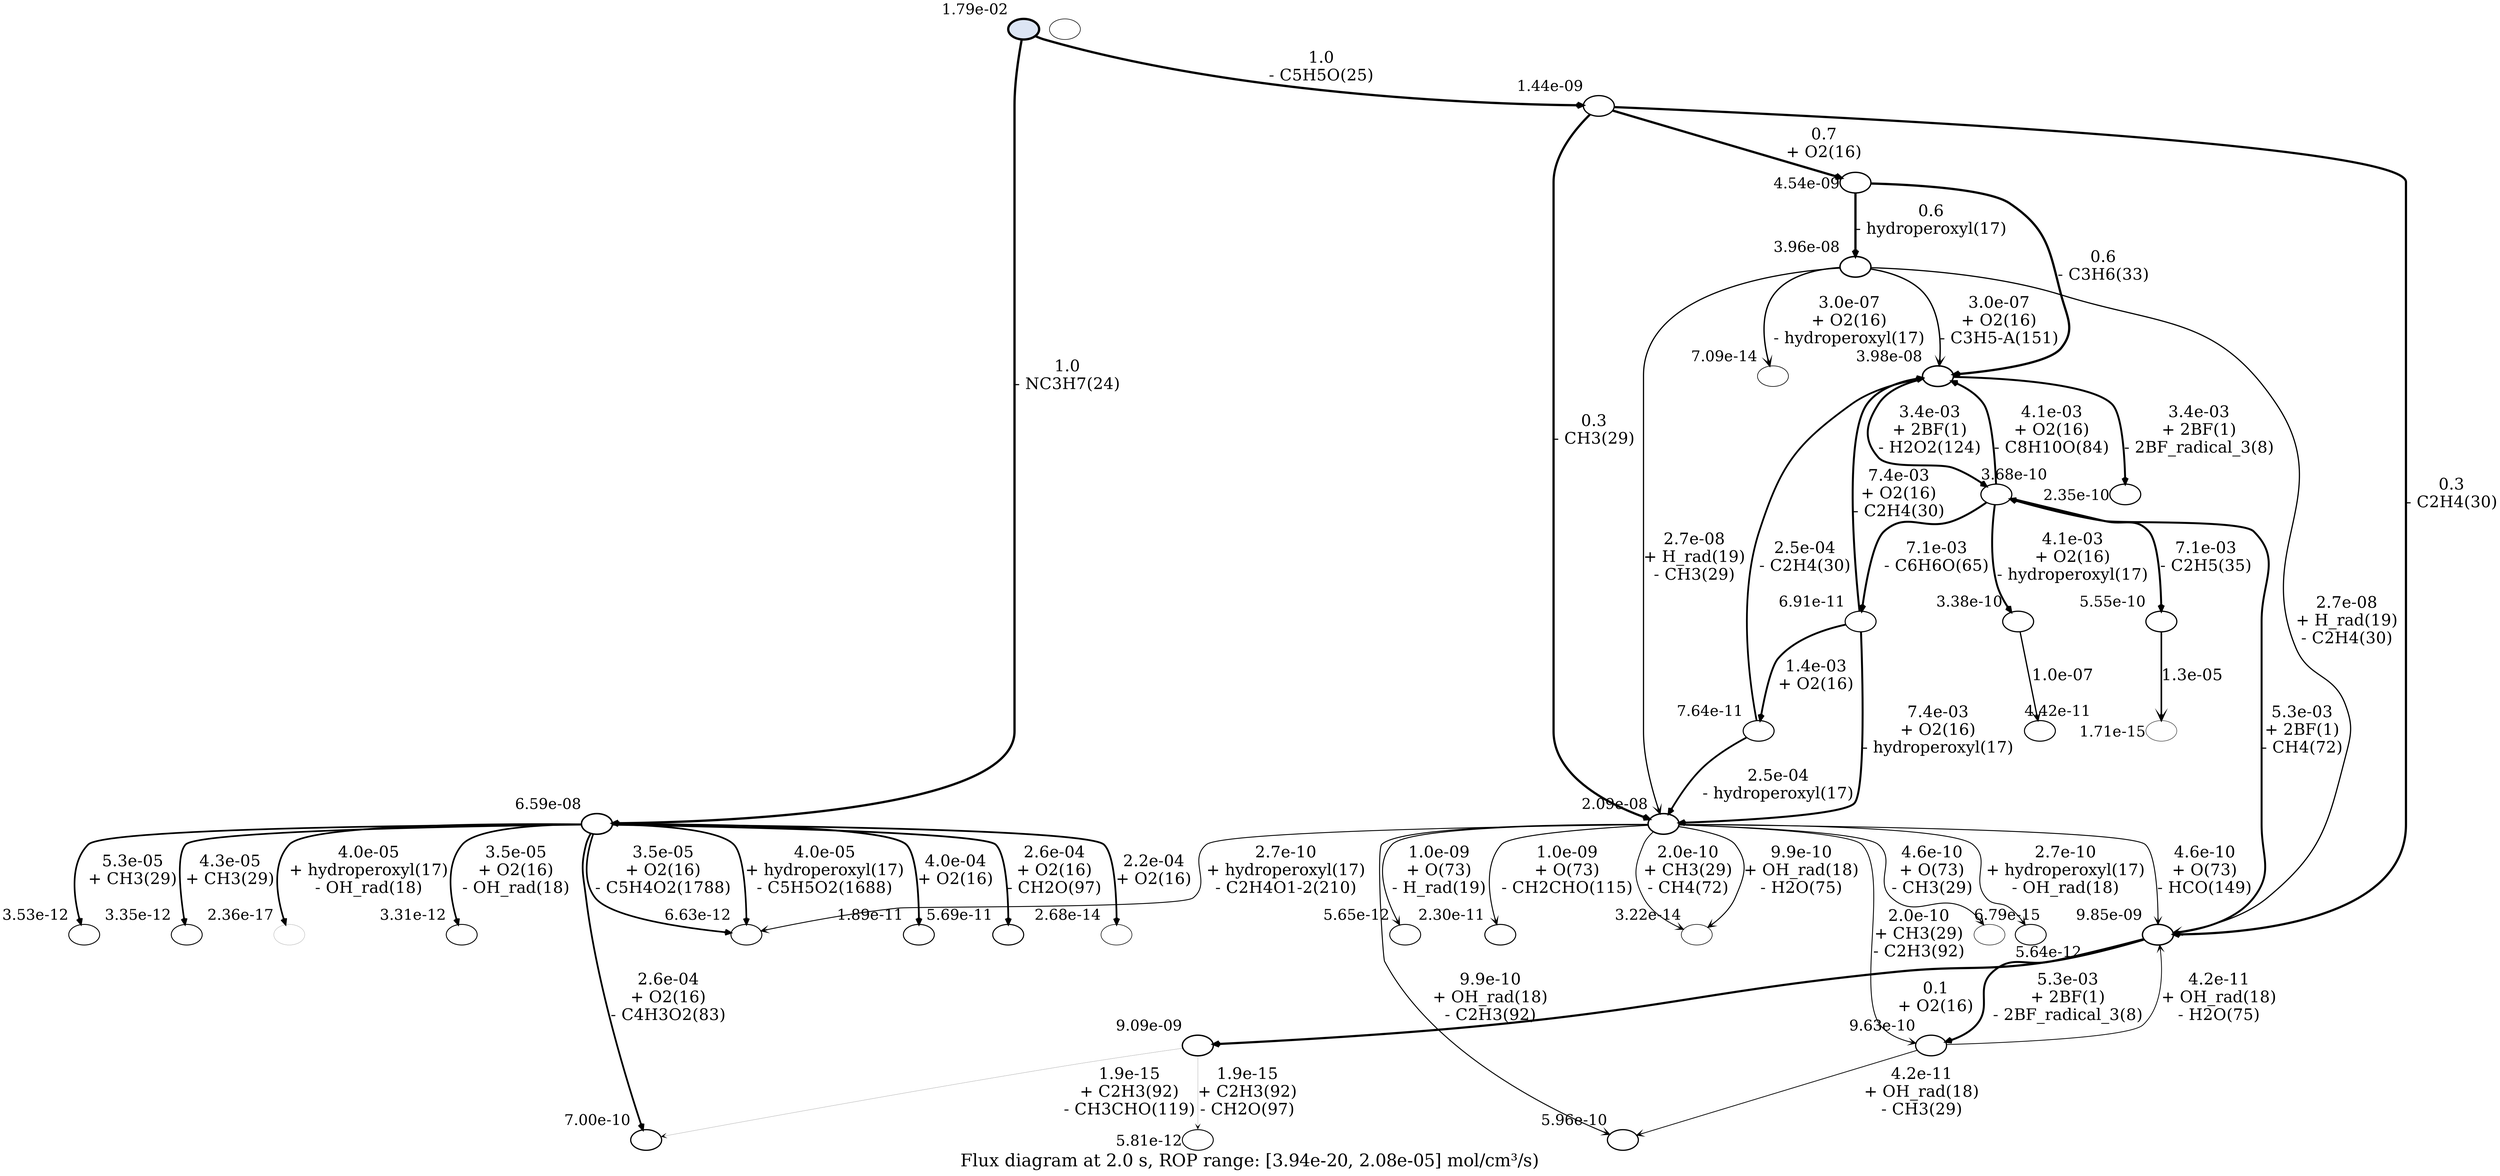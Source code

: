 digraph G {
fontsize=30;
label="Flux diagram at 2.0 s, ROP range: [3.94e-20, 2.08e-05] mol/cm³/s)";
"2BF(1)" [fillcolor="#DCE5F4", fontsize=26, image="/home/nelly/Code/scripts/Flux_diagram_T3/models/images/CCCCC1=CC=CO1.png", label="", penwidth="4.0", style=filled, xlabel="1.79e-02"];
"C5H5O(25)" [fontsize=26, image="/home/nelly/Code/scripts/Flux_diagram_T3/models/images/[CH2]C1=CC=CO1.png", label="", penwidth="2.612174003285728", xlabel="6.59e-08"];
"NC3H7(24)" [fontsize=26, image="/home/nelly/Code/scripts/Flux_diagram_T3/models/images/[CH2]CC.png", label="", penwidth="2.188045771722405", xlabel="1.44e-09"];
"2BF(1)" -> "C5H5O(25)"  [arrowhead=vee, fontsize=28, label="1.0\n- NC3H7(24)", penwidth="4.0"];
"2BF(1)" -> "NC3H7(24)"  [arrowhead=vee, fontsize=28, label="1.0\n- C5H5O(25)", penwidth="4.0"];
"NC3H7O2(27)" [fontsize=26, image="/home/nelly/Code/scripts/Flux_diagram_T3/models/images/CCCO[O].png", label="", penwidth="2.315484363086707", xlabel="4.54e-09"];
"NC3H7(24)" -> "NC3H7O2(27)"  [arrowhead=vee, fontsize=28, label="0.7\n+ O2(16)", penwidth="3.9531118597733945"];
"C2H4(30)" [fontsize=26, image="/home/nelly/Code/scripts/Flux_diagram_T3/models/images/C=C.png", label="", penwidth="2.4850666138707735", xlabel="2.09e-08"];
"CH3(29)" [fontsize=26, image="/home/nelly/Code/scripts/Flux_diagram_T3/models/images/[CH3].png", label="", penwidth="2.401348802017171", xlabel="9.85e-09"];
"NC3H7(24)" -> "C2H4(30)"  [arrowhead=vee, fontsize=28, label="0.3\n- CH3(29)", penwidth="3.86596075946327"];
"NC3H7(24)" -> "CH3(29)"  [arrowhead=vee, fontsize=28, label="0.3\n- C2H4(30)", penwidth="3.86596075946327"];
"CH3O2(42)" [fontsize=26, image="/home/nelly/Code/scripts/Flux_diagram_T3/models/images/CO[O].png", label="", penwidth="2.392472901616007", xlabel="9.09e-09"];
"CH3(29)" -> "CH3O2(42)"  [arrowhead=vee, fontsize=28, label="0.1\n+ O2(16)", penwidth="3.7785081320393186"];
"2BF_radical_3(8)" [fontsize=26, image="/home/nelly/Code/scripts/Flux_diagram_T3/models/images/CCC[CH]C1=CC=CO1.png", label="", penwidth="2.036769852662828", xlabel="3.68e-10"];
"CH4(72)" [fontsize=26, image="/home/nelly/Code/scripts/Flux_diagram_T3/models/images/C.png", label="", penwidth="2.1435799395523945", xlabel="9.63e-10"];
"CH3(29)" -> "2BF_radical_3(8)"  [arrowhead=vee, fontsize=28, label="5.3e-03\n+ 2BF(1)\n- CH4(72)", penwidth="3.4116450697646012"];
"CH3(29)" -> "CH4(72)"  [arrowhead=vee, fontsize=28, label="5.3e-03\n+ 2BF(1)\n- 2BF_radical_3(8)", penwidth="3.4116450697646012"];
"H2O(75)" [fontsize=26, image="/home/nelly/Code/scripts/Flux_diagram_T3/models/images/O.png", label="", penwidth="2.090287591196239", xlabel="5.96e-10"];
"CH4(72)" -> "CH3(29)"  [arrowhead=vee, fontsize=28, label="4.2e-11\n+ OH_rad(18)\n- H2O(75)", penwidth="1.3219434735452613"];
"CH4(72)" -> "H2O(75)"  [arrowhead=vee, fontsize=28, label="4.2e-11\n+ OH_rad(18)\n- CH3(29)", penwidth="1.3219434735452613"];
"C2H5(35)" [fontsize=26, image="/home/nelly/Code/scripts/Flux_diagram_T3/models/images/C[CH2].png", label="", penwidth="1.8514000200063356", xlabel="6.91e-11"];
"C6H6O(65)" [fontsize=26, image="/home/nelly/Code/scripts/Flux_diagram_T3/models/images/C=CC1=CC=CO1.png", label="", penwidth="2.0824718125393273", xlabel="5.55e-10"];
"2BF_radical_3(8)" -> "C2H5(35)"  [arrowhead=vee, fontsize=28, label="7.1e-03\n- C6H6O(65)", penwidth="3.4452085029301682"];
"2BF_radical_3(8)" -> "C6H6O(65)"  [arrowhead=vee, fontsize=28, label="7.1e-03\n- C2H5(35)", penwidth="3.4452085029301682"];
"C8H10O(84)" [fontsize=26, image="/home/nelly/Code/scripts/Flux_diagram_T3/models/images/CCC=CC1=CC=CO1.png", label="", penwidth="2.027507188097893", xlabel="3.38e-10"];
"hydroperoxyl(17)" [fontsize=26, image="/home/nelly/Code/scripts/Flux_diagram_T3/models/images/[O]O.png", label="", penwidth="2.556360482655869", xlabel="3.98e-08"];
"2BF_radical_3(8)" -> "C8H10O(84)"  [arrowhead=vee, fontsize=28, label="4.1e-03\n+ O2(16)\n- hydroperoxyl(17)", penwidth="3.3833583478961424"];
"2BF_radical_3(8)" -> "hydroperoxyl(17)"  [arrowhead=vee, fontsize=28, label="4.1e-03\n+ O2(16)\n- C8H10O(84)", penwidth="3.3833583478961424"];
"H2O2(124)" [fontsize=26, image="/home/nelly/Code/scripts/Flux_diagram_T3/models/images/OO.png", label="", penwidth="1.9872940288030387", xlabel="2.35e-10"];
"hydroperoxyl(17)" -> "2BF_radical_3(8)"  [arrowhead=vee, fontsize=28, label="3.4e-03\n+ 2BF(1)\n- H2O2(124)", penwidth="3.3638947492663833"];
"hydroperoxyl(17)" -> "H2O2(124)"  [arrowhead=vee, fontsize=28, label="3.4e-03\n+ 2BF(1)\n- 2BF_radical_3(8)", penwidth="3.3638947492663833"];
"C8H10O(94)" [fontsize=26, image="/home/nelly/Code/scripts/Flux_diagram_T3/models/images/CC=CCC1=CC=CO1.png", label="", penwidth="1.801785192332098", xlabel="4.42e-11"];
"C8H10O(84)" -> "C8H10O(94)"  [arrowhead=vee, fontsize=28, label="1.0e-07", penwidth="2.195096798414099"];
"C6H6O(1513)" [fontsize=26, image="/home/nelly/Code/scripts/Flux_diagram_T3/models/images/[CH2]C=C1C=C[CH]O1.png", label="", penwidth="0.6750911447314258", xlabel="1.71e-15"];
"C6H6O(65)" -> "C6H6O(1513)"  [arrowhead=vee, fontsize=28, label="1.3e-05", penwidth="2.7411355148848533"];
"C2H5(35)" -> "C2H4(30)"  [arrowhead=vee, fontsize=28, label="7.4e-03\n+ O2(16)\n- hydroperoxyl(17)", penwidth="3.449363013738345"];
"C2H5(35)" -> "hydroperoxyl(17)"  [arrowhead=vee, fontsize=28, label="7.4e-03\n+ O2(16)\n- C2H4(30)", penwidth="3.449363013738345"];
"C2H5O2(78)" [fontsize=26, image="/home/nelly/Code/scripts/Flux_diagram_T3/models/images/CCO[O].png", label="", penwidth="1.8624871929700146", xlabel="7.64e-11"];
"C2H5(35)" -> "C2H5O2(78)"  [arrowhead=vee, fontsize=28, label="1.4e-03\n+ O2(16)", penwidth="3.2645507829701628"];
"C2H5O2(78)" -> "C2H4(30)"  [arrowhead=vee, fontsize=28, label="2.5e-04\n- hydroperoxyl(17)", penwidth="3.0694974726307223"];
"C2H5O2(78)" -> "hydroperoxyl(17)"  [arrowhead=vee, fontsize=28, label="2.5e-04\n- C2H4(30)", penwidth="3.0694974726307223"];
"CH2O(97)" [fontsize=26, image="/home/nelly/Code/scripts/Flux_diagram_T3/models/images/C=O.png", label="", penwidth="2.1080928371049925", xlabel="7.00e-10"];
"CH3CHO(119)" [fontsize=26, image="/home/nelly/Code/scripts/Flux_diagram_T3/models/images/CC=O.png", label="", penwidth="1.5768731519797812", xlabel="5.81e-12"];
"CH3O2(42)" -> "CH2O(97)"  [arrowhead=vee, fontsize=28, label="1.9e-15\n+ C2H3(92)\n- CH3CHO(119)", penwidth="0.2"];
"CH3O2(42)" -> "CH3CHO(119)"  [arrowhead=vee, fontsize=28, label="1.9e-15\n+ C2H3(92)\n- CH2O(97)", penwidth="0.2"];
"CH2CHO(115)" [fontsize=26, image="/home/nelly/Code/scripts/Flux_diagram_T3/models/images/[CH2]C=O.png", label="", penwidth="1.5736927099632012", xlabel="5.65e-12"];
"H_rad(19)" [fontsize=26, image="/home/nelly/Code/scripts/Flux_diagram_T3/models/images/[H].png", label="", penwidth="1.7295321149786738", xlabel="2.30e-11"];
"C2H4(30)" -> "CH2CHO(115)"  [arrowhead=vee, fontsize=28, label="1.0e-09\n+ O(73)\n- H_rad(19)", penwidth="1.6795506821455728"];
"C2H4(30)" -> "H_rad(19)"  [arrowhead=vee, fontsize=28, label="1.0e-09\n+ O(73)\n- CH2CHO(115)", penwidth="1.6795506821455728"];
"C2H3(92)" [fontsize=26, image="/home/nelly/Code/scripts/Flux_diagram_T3/models/images/[CH]=C.png", label="", penwidth="1.000517889814375", xlabel="3.22e-14"];
"C2H4(30)" -> "C2H3(92)"  [arrowhead=vee, fontsize=28, label="9.9e-10\n+ OH_rad(18)\n- H2O(75)", penwidth="1.6759920533736867"];
"C2H4(30)" -> "H2O(75)"  [arrowhead=vee, fontsize=28, label="9.9e-10\n+ OH_rad(18)\n- C2H3(92)", penwidth="1.6759920533736867"];
"HCO(149)" [fontsize=26, image="/home/nelly/Code/scripts/Flux_diagram_T3/models/images/[CH]=O.png", label="", penwidth="0.8280579445302036", xlabel="6.79e-15"];
"C2H4(30)" -> "CH3(29)"  [arrowhead=vee, fontsize=28, label="4.6e-10\n+ O(73)\n- HCO(149)", penwidth="1.5894377866407674"];
"C2H4(30)" -> "HCO(149)"  [arrowhead=vee, fontsize=28, label="4.6e-10\n+ O(73)\n- CH3(29)", penwidth="1.5894377866407674"];
"C2H4O1-2(210)" [fontsize=26, image="/home/nelly/Code/scripts/Flux_diagram_T3/models/images/C1CO1.png", label="", penwidth="1.5734867102761336", xlabel="5.64e-12"];
"OH_rad(18)" [fontsize=26, image="/home/nelly/Code/scripts/Flux_diagram_T3/models/images/[OH].png", label="", penwidth="1.5914581795871836", xlabel="6.63e-12"];
"C2H4(30)" -> "C2H4O1-2(210)"  [arrowhead=vee, fontsize=28, label="2.7e-10\n+ hydroperoxyl(17)\n- OH_rad(18)", penwidth="1.5291712566106568"];
"C2H4(30)" -> "OH_rad(18)"  [arrowhead=vee, fontsize=28, label="2.7e-10\n+ hydroperoxyl(17)\n- C2H4O1-2(210)", penwidth="1.5291712566106568"];
"C2H4(30)" -> "C2H3(92)"  [arrowhead=vee, fontsize=28, label="2.0e-10\n+ CH3(29)\n- CH4(72)", penwidth="1.4942009953620132"];
"C2H4(30)" -> "CH4(72)"  [arrowhead=vee, fontsize=28, label="2.0e-10\n+ CH3(29)\n- C2H3(92)", penwidth="1.4942009953620132"];
"C3H6(33)" [fontsize=26, image="/home/nelly/Code/scripts/Flux_diagram_T3/models/images/C=CC.png", label="", penwidth="2.555738729087293", xlabel="3.96e-08"];
"NC3H7O2(27)" -> "C3H6(33)"  [arrowhead=vee, fontsize=28, label="0.6\n- hydroperoxyl(17)", penwidth="3.939224199258321"];
"NC3H7O2(27)" -> "hydroperoxyl(17)"  [arrowhead=vee, fontsize=28, label="0.6\n- C3H6(33)", penwidth="3.939224199258321"];
"C3H5-A(151)" [fontsize=26, image="/home/nelly/Code/scripts/Flux_diagram_T3/models/images/[CH2]C=C.png", label="", penwidth="1.0881273166628027", xlabel="7.09e-14"];
"C3H6(33)" -> "C3H5-A(151)"  [arrowhead=vee, fontsize=28, label="3.0e-07\n+ O2(16)\n- hydroperoxyl(17)", penwidth="2.3147644387955335"];
"C3H6(33)" -> "hydroperoxyl(17)"  [arrowhead=vee, fontsize=28, label="3.0e-07\n+ O2(16)\n- C3H5-A(151)", penwidth="2.3147644387955335"];
"C3H6(33)" -> "C2H4(30)"  [arrowhead=vee, fontsize=28, label="2.7e-08\n+ H_rad(19)\n- CH3(29)", penwidth="2.0464706596372055"];
"C3H6(33)" -> "CH3(29)"  [arrowhead=vee, fontsize=28, label="2.7e-08\n+ H_rad(19)\n- C2H4(30)", penwidth="2.0464706596372055"];
"C5H5O3(28)" [fontsize=26, image="/home/nelly/Code/scripts/Flux_diagram_T3/models/images/[O]OCC1=CC=CO1.png", label="", penwidth="1.7073248967845482", xlabel="1.89e-11"];
"C5H5O(25)" -> "C5H5O3(28)"  [arrowhead=vee, fontsize=28, label="4.0e-04\n+ O2(16)", penwidth="3.12170970095839"];
"C4H3O2(83)" [fontsize=26, image="/home/nelly/Code/scripts/Flux_diagram_T3/models/images/O=C1[CH]C=CO1.png", label="", penwidth="1.8299002323373423", xlabel="5.69e-11"];
"C5H5O(25)" -> "C4H3O2(83)"  [arrowhead=vee, fontsize=28, label="2.6e-04\n+ O2(16)\n- CH2O(97)", penwidth="3.074598296079152"];
"C5H5O(25)" -> "CH2O(97)"  [arrowhead=vee, fontsize=28, label="2.6e-04\n+ O2(16)\n- C4H3O2(83)", penwidth="3.074598296079152"];
"C5H5O3(41)" [fontsize=26, image="/home/nelly/Code/scripts/Flux_diagram_T3/models/images/OOCC1=C[C]=CO1.png", label="", penwidth="0.9802057204380754", xlabel="2.68e-14"];
"C5H5O(25)" -> "C5H5O3(41)"  [arrowhead=vee, fontsize=28, label="2.2e-04\n+ O2(16)", penwidth="3.057274015018226"];
"C6H8O(125)" [fontsize=26, image="/home/nelly/Code/scripts/Flux_diagram_T3/models/images/C=C1C=CC(C)O1.png", label="", penwidth="1.5214776119856948", xlabel="3.53e-12"];
"C5H5O(25)" -> "C6H8O(125)"  [arrowhead=vee, fontsize=28, label="5.3e-05\n+ CH3(29)", penwidth="2.896574174876073"];
"C6H8O(134)" [fontsize=26, image="/home/nelly/Code/scripts/Flux_diagram_T3/models/images/CC1C=CC(=O)C1.png", label="", penwidth="1.515827799335507", xlabel="3.35e-12"];
"C5H5O(25)" -> "C6H8O(134)"  [arrowhead=vee, fontsize=28, label="4.3e-05\n+ CH3(29)", penwidth="2.8732545753104417"];
"C5H5O2(1688)" [fontsize=26, image="/home/nelly/Code/scripts/Flux_diagram_T3/models/images/C=C1C=CC([O])O1.png", label="", penwidth="0.19999999999999973", xlabel="2.36e-17"];
"C5H5O(25)" -> "C5H5O2(1688)"  [arrowhead=vee, fontsize=28, label="4.0e-05\n+ hydroperoxyl(17)\n- OH_rad(18)", penwidth="2.86564497968172"];
"C5H5O(25)" -> "OH_rad(18)"  [arrowhead=vee, fontsize=28, label="4.0e-05\n+ hydroperoxyl(17)\n- C5H5O2(1688)", penwidth="2.86564497968172"];
"C5H4O2(1788)" [fontsize=26, image="/home/nelly/Code/scripts/Flux_diagram_T3/models/images/O=CC1=CC=CO1.png", label="", penwidth="1.5142583641790928", xlabel="3.31e-12"];
"C5H5O(25)" -> "C5H4O2(1788)"  [arrowhead=vee, fontsize=28, label="3.5e-05\n+ O2(16)\n- OH_rad(18)", penwidth="2.8490362024306353"];
"C5H5O(25)" -> "OH_rad(18)"  [arrowhead=vee, fontsize=28, label="3.5e-05\n+ O2(16)\n- C5H4O2(1788)", penwidth="2.8490362024306353"];
"\n" [image="/home/nelly/Code/scripts/Flux_diagram_T3/models/images/O=CC1=CC=CO1.png", label=""];
}
